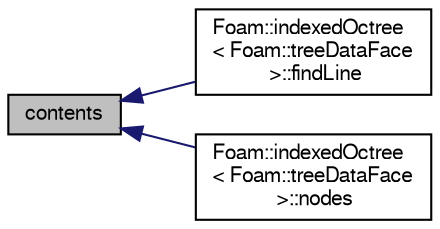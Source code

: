 digraph "contents"
{
  bgcolor="transparent";
  edge [fontname="FreeSans",fontsize="10",labelfontname="FreeSans",labelfontsize="10"];
  node [fontname="FreeSans",fontsize="10",shape=record];
  rankdir="LR";
  Node88 [label="contents",height=0.2,width=0.4,color="black", fillcolor="grey75", style="filled", fontcolor="black"];
  Node88 -> Node89 [dir="back",color="midnightblue",fontsize="10",style="solid",fontname="FreeSans"];
  Node89 [label="Foam::indexedOctree\l\< Foam::treeDataFace\l \>::findLine",height=0.2,width=0.4,color="black",URL="$a25026.html#af654b41bf89d6e3d50c31030ec6bcb24"];
  Node88 -> Node90 [dir="back",color="midnightblue",fontsize="10",style="solid",fontname="FreeSans"];
  Node90 [label="Foam::indexedOctree\l\< Foam::treeDataFace\l \>::nodes",height=0.2,width=0.4,color="black",URL="$a25026.html#a388b130f16cda76f2ea8c3f61e771618",tooltip="List of all nodes. "];
}
